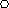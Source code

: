 import math;


int gcd(int a, int b) {
  // Compute greatest common divisor of two numbers
  assert(a > 0, "Non-positive integer");
  assert(a > 0, "Non-positive integer");
  // Euclid's algorithm
  while(a != b) {
    if(a > b) {
      a = a - b;
    } else {
      b = b - a;
    }
  }
  return a;
}


int[] comprime(int a, int b) {
  // Compute the irreducible fraction of two numbers
  int g = gcd(a, b);
  while(g != 1) {
    a = quotient(a, g);
    b = quotient(b, g);
    g = gcd(a, b);
  }
  // Result: coprime integers a and b
  int[] r = {a, b};
  return r;
}


path hypotrochoid(real R, int p, int q, real d, int samples=200) {
  // https://en.wikipedia.org/wiki/Hypotrochoid
  // R:   Radius of fixed circle
  // r:   Radius of rolling circle
  // p/q: Ratio of radii: R/r = p/q
  // d:   Distance of tracing point
  real r = q*R/p;
  int n = comprime(p, q)[1];
  real dx = 2*pi / samples;
  int nn = n * samples;

  real theta = 0;
  real x[];
  real y[];
  for(int i=0; i <= nn; ++i) {
    theta = i*dx;
    x[i] = (R-r)*cos(theta) + d*cos(((R-r)/r)*theta);
    y[i] = (R-r)*sin(theta) - d*sin(((R-r)/r)*theta);
  }

  path c = (x[0], y[0]);
  for(int i=0; i <= nn; ++i) {
    c = c -- (x[i], y[i]);
  }
  return c;
}


// 6-gon hole
pen cut_pen = black + 0.01mm;

int n = 5;
real a = 1mm;
real x = 0.5 * a;
real y = 0.5 * sqrt(3) * a;
pair center = (x,y);

real R = 1;
int p = 6;
int q = 1;
real r = q*R/p;
real d = 0.5*r;

draw(shift(center)*scale(2.4)*hypotrochoid(R, p, q, d), cut_pen);
